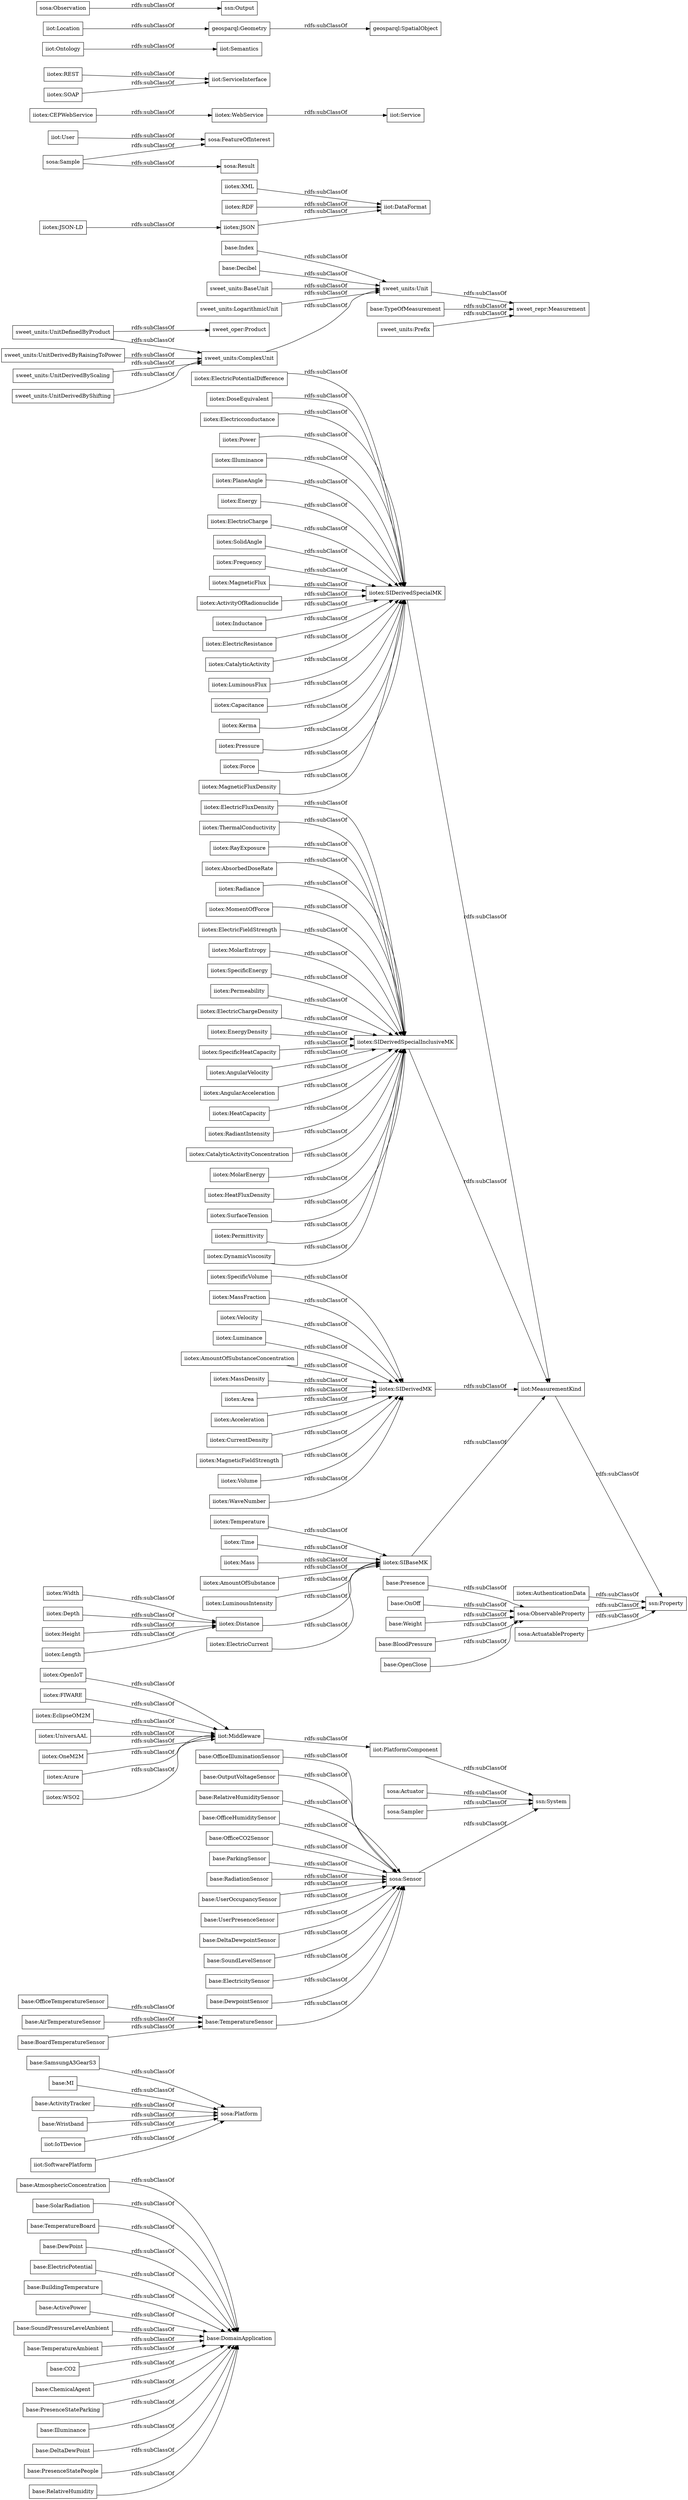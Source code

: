 digraph ar2dtool_diagram { 
rankdir=LR;
size="1000"
node [shape = rectangle, color="black"]; "base:AtmosphericConcentration" "base:SamsungA3GearS3" "base:TemperatureSensor" "base:OfficeIlluminationSensor" "base:SolarRadiation" "base:OutputVoltageSensor" "base:MI" "base:TemperatureBoard" "base:Presence" "base:OfficeTemperatureSensor" "base:DewPoint" "base:RelativeHumiditySensor" "base:OfficeHumiditySensor" "base:ElectricPotential" "base:OnOff" "base:OfficeCO2Sensor" "base:AirTemperatureSensor" "base:BuildingTemperature" "base:ActivePower" "base:ParkingSensor" "base:RadiationSensor" "base:SoundPressureLevelAmbient" "base:Weight" "base:TemperatureAmbient" "base:CO2" "base:ActivityTracker" "base:ChemicalAgent" "base:BoardTemperatureSensor" "base:UserOccupancySensor" "base:UserPresenceSensor" "base:BloodPressure" "base:DeltaDewpointSensor" "base:SoundLevelSensor" "base:DomainApplication" "base:OpenClose" "base:PresenceStateParking" "base:Index" "base:Illuminance" "base:Wristband" "base:DeltaDewPoint" "base:Decibel" "base:PresenceStatePeople" "base:TypeOfMeasurement" "base:RelativeHumidity" "base:ElectricitySensor" "base:DewpointSensor" "iiotex:XML" "iiotex:HeatFluxDensity" "iiotex:SIDerivedSpecialInclusiveMK" "iiotex:SurfaceTension" "iiot:Middleware" "iiotex:ElectricPotentialDifference" "iiotex:DoseEquivalent" "iiotex:Permittivity" "iiot:DataFormat" "iiotex:Area" "iiotex:Electricconductance" "sweet_units:Unit" "iiotex:DynamicViscosity" "iiotex:Acceleration" "iiotex:CurrentDensity" "iiotex:Power" "iiotex:AuthenticationData" "sweet_units:UnitDerivedByRaisingToPower" "iiotex:ElectricFluxDensity" "iiotex:MagneticFieldStrength" "sweet_oper:Product" "iiotex:ThermalConductivity" "iiotex:RayExposure" "iiotex:AbsorbedDoseRate" "iiotex:SIDerivedMK" "iiotex:Radiance" "sweet_units:BaseUnit" "iiotex:MomentOfForce" "iiotex:ElectricFieldStrength" "iiotex:Volume" "iiotex:MolarEntropy" "iiotex:Temperature" "iiotex:Illuminance" "iiotex:Width" "iiotex:SpecificEnergy" "iiotex:PlaneAngle" "iiotex:Energy" "sweet_repr:Measurement" "iiot:MeasurementKind" "iiotex:Permeability" "sweet_units:LogarithmicUnit" "iiotex:ElectricChargeDensity" "iiotex:RDF" "iiotex:EnergyDensity" "sweet_units:UnitDefinedByProduct" "iiotex:ElectricCharge" "iiotex:WaveNumber" "iiotex:SolidAngle" "iiotex:Frequency" "iiotex:JSON-LD" "iiotex:SpecificVolume" "iiot:User" "iiotex:Time" "iiot:IoTDevice" "iiotex:JSON" "iiotex:OpenIoT" "sweet_units:UnitDerivedByShifting" "sweet_units:UnitDerivedByScaling" "iiotex:MagneticFlux" "iiotex:MassFraction" "iiotex:ActivityOfRadionuclide" "iiotex:Mass" "iiotex:AmountOfSubstance" "iiotex:LuminousIntensity" "iiotex:Velocity" "sweet_units:ComplexUnit" "iiotex:CEPWebService" "iiotex:Inductance" "iiotex:REST" "iiot:Service" "iiotex:ElectricResistance" "iiotex:FIWARE" "iiot:ServiceInterface" "iiotex:SpecificHeatCapacity" "iiotex:EclipseOM2M" "iiotex:CatalyticActivity" "iiotex:Distance" "iiotex:AngularVelocity" "iiotex:UniversAAL" "iiotex:AngularAcceleration" "iiotex:Depth" "iiotex:Height" "iiotex:Length" "iiotex:LuminousFlux" "sweet_units:Prefix" "iiotex:HeatCapacity" "iiotex:OneM2M" "iiotex:Luminance" "iiotex:RadiantIntensity" "iiotex:AmountOfSubstanceConcentration" "iiotex:CatalyticActivityConcentration" "iiotex:MassDensity" "iiotex:Capacitance" "iiotex:Azure" "iiotex:SOAP" "iiotex:ElectricCurrent" "iiotex:WebService" "iiotex:SIBaseMK" "iiotex:Kerma" "iiotex:Pressure" "iiotex:MolarEnergy" "iiotex:Force" "iiotex:MagneticFluxDensity" "iiotex:WSO2" "ssn:Property" "iiotex:SIDerivedSpecialMK" "iiot:PlatformComponent" "iiot:Ontology" "iiot:Semantics" "geosparql:SpatialObject" "geosparql:Geometry" "iiot:Location" "iiot:SoftwarePlatform" "ssn:Output" "sosa:Observation" "ssn:System" "sosa:ObservableProperty" "sosa:FeatureOfInterest" "sosa:Platform" "sosa:ActuatableProperty" "sosa:Actuator" "sosa:Sample" "sosa:Sensor" "sosa:Result" "sosa:Sampler" ; /*classes style*/
	"iiot:IoTDevice" -> "sosa:Platform" [ label = "rdfs:subClassOf" ];
	"iiotex:LuminousIntensity" -> "iiotex:SIBaseMK" [ label = "rdfs:subClassOf" ];
	"iiotex:HeatFluxDensity" -> "iiotex:SIDerivedSpecialInclusiveMK" [ label = "rdfs:subClassOf" ];
	"base:OpenClose" -> "sosa:ObservableProperty" [ label = "rdfs:subClassOf" ];
	"iiotex:MassDensity" -> "iiotex:SIDerivedMK" [ label = "rdfs:subClassOf" ];
	"iiotex:Width" -> "iiotex:Distance" [ label = "rdfs:subClassOf" ];
	"base:DewPoint" -> "base:DomainApplication" [ label = "rdfs:subClassOf" ];
	"sosa:Sample" -> "sosa:Result" [ label = "rdfs:subClassOf" ];
	"sosa:Sample" -> "sosa:FeatureOfInterest" [ label = "rdfs:subClassOf" ];
	"iiotex:MomentOfForce" -> "iiotex:SIDerivedSpecialInclusiveMK" [ label = "rdfs:subClassOf" ];
	"iiotex:Temperature" -> "iiotex:SIBaseMK" [ label = "rdfs:subClassOf" ];
	"base:OfficeIlluminationSensor" -> "sosa:Sensor" [ label = "rdfs:subClassOf" ];
	"iiotex:AbsorbedDoseRate" -> "iiotex:SIDerivedSpecialInclusiveMK" [ label = "rdfs:subClassOf" ];
	"iiotex:SolidAngle" -> "iiotex:SIDerivedSpecialMK" [ label = "rdfs:subClassOf" ];
	"base:Weight" -> "sosa:ObservableProperty" [ label = "rdfs:subClassOf" ];
	"base:AirTemperatureSensor" -> "base:TemperatureSensor" [ label = "rdfs:subClassOf" ];
	"iiotex:Electricconductance" -> "iiotex:SIDerivedSpecialMK" [ label = "rdfs:subClassOf" ];
	"iiotex:Azure" -> "iiot:Middleware" [ label = "rdfs:subClassOf" ];
	"sweet_units:BaseUnit" -> "sweet_units:Unit" [ label = "rdfs:subClassOf" ];
	"base:DeltaDewPoint" -> "base:DomainApplication" [ label = "rdfs:subClassOf" ];
	"base:BloodPressure" -> "sosa:ObservableProperty" [ label = "rdfs:subClassOf" ];
	"iiotex:JSON" -> "iiot:DataFormat" [ label = "rdfs:subClassOf" ];
	"iiotex:CurrentDensity" -> "iiotex:SIDerivedMK" [ label = "rdfs:subClassOf" ];
	"iiot:MeasurementKind" -> "ssn:Property" [ label = "rdfs:subClassOf" ];
	"iiotex:PlaneAngle" -> "iiotex:SIDerivedSpecialMK" [ label = "rdfs:subClassOf" ];
	"iiotex:EclipseOM2M" -> "iiot:Middleware" [ label = "rdfs:subClassOf" ];
	"base:ParkingSensor" -> "sosa:Sensor" [ label = "rdfs:subClassOf" ];
	"base:Decibel" -> "sweet_units:Unit" [ label = "rdfs:subClassOf" ];
	"base:ChemicalAgent" -> "base:DomainApplication" [ label = "rdfs:subClassOf" ];
	"iiotex:MassFraction" -> "iiotex:SIDerivedMK" [ label = "rdfs:subClassOf" ];
	"sweet_units:LogarithmicUnit" -> "sweet_units:Unit" [ label = "rdfs:subClassOf" ];
	"base:UserOccupancySensor" -> "sosa:Sensor" [ label = "rdfs:subClassOf" ];
	"iiotex:UniversAAL" -> "iiot:Middleware" [ label = "rdfs:subClassOf" ];
	"iiotex:CatalyticActivityConcentration" -> "iiotex:SIDerivedSpecialInclusiveMK" [ label = "rdfs:subClassOf" ];
	"base:DewpointSensor" -> "sosa:Sensor" [ label = "rdfs:subClassOf" ];
	"sosa:Actuator" -> "ssn:System" [ label = "rdfs:subClassOf" ];
	"sweet_units:Unit" -> "sweet_repr:Measurement" [ label = "rdfs:subClassOf" ];
	"sosa:ActuatableProperty" -> "ssn:Property" [ label = "rdfs:subClassOf" ];
	"sweet_units:UnitDerivedByRaisingToPower" -> "sweet_units:ComplexUnit" [ label = "rdfs:subClassOf" ];
	"iiotex:WebService" -> "iiot:Service" [ label = "rdfs:subClassOf" ];
	"iiot:User" -> "sosa:FeatureOfInterest" [ label = "rdfs:subClassOf" ];
	"base:PresenceStatePeople" -> "base:DomainApplication" [ label = "rdfs:subClassOf" ];
	"base:OutputVoltageSensor" -> "sosa:Sensor" [ label = "rdfs:subClassOf" ];
	"sosa:Sensor" -> "ssn:System" [ label = "rdfs:subClassOf" ];
	"base:Illuminance" -> "base:DomainApplication" [ label = "rdfs:subClassOf" ];
	"base:PresenceStateParking" -> "base:DomainApplication" [ label = "rdfs:subClassOf" ];
	"iiotex:DynamicViscosity" -> "iiotex:SIDerivedSpecialInclusiveMK" [ label = "rdfs:subClassOf" ];
	"iiot:SoftwarePlatform" -> "sosa:Platform" [ label = "rdfs:subClassOf" ];
	"iiotex:SIDerivedSpecialMK" -> "iiot:MeasurementKind" [ label = "rdfs:subClassOf" ];
	"iiotex:SpecificEnergy" -> "iiotex:SIDerivedSpecialInclusiveMK" [ label = "rdfs:subClassOf" ];
	"base:OnOff" -> "sosa:ObservableProperty" [ label = "rdfs:subClassOf" ];
	"base:SamsungA3GearS3" -> "sosa:Platform" [ label = "rdfs:subClassOf" ];
	"iiotex:SIDerivedSpecialInclusiveMK" -> "iiot:MeasurementKind" [ label = "rdfs:subClassOf" ];
	"iiotex:AmountOfSubstanceConcentration" -> "iiotex:SIDerivedMK" [ label = "rdfs:subClassOf" ];
	"iiotex:XML" -> "iiot:DataFormat" [ label = "rdfs:subClassOf" ];
	"iiotex:ActivityOfRadionuclide" -> "iiotex:SIDerivedSpecialMK" [ label = "rdfs:subClassOf" ];
	"base:OfficeTemperatureSensor" -> "base:TemperatureSensor" [ label = "rdfs:subClassOf" ];
	"sweet_units:UnitDerivedByScaling" -> "sweet_units:ComplexUnit" [ label = "rdfs:subClassOf" ];
	"iiotex:FIWARE" -> "iiot:Middleware" [ label = "rdfs:subClassOf" ];
	"iiotex:ElectricChargeDensity" -> "iiotex:SIDerivedSpecialInclusiveMK" [ label = "rdfs:subClassOf" ];
	"iiotex:Power" -> "iiotex:SIDerivedSpecialMK" [ label = "rdfs:subClassOf" ];
	"base:ActivityTracker" -> "sosa:Platform" [ label = "rdfs:subClassOf" ];
	"base:RelativeHumidity" -> "base:DomainApplication" [ label = "rdfs:subClassOf" ];
	"iiotex:RayExposure" -> "iiotex:SIDerivedSpecialInclusiveMK" [ label = "rdfs:subClassOf" ];
	"base:TypeOfMeasurement" -> "sweet_repr:Measurement" [ label = "rdfs:subClassOf" ];
	"iiotex:SOAP" -> "iiot:ServiceInterface" [ label = "rdfs:subClassOf" ];
	"iiot:Location" -> "geosparql:Geometry" [ label = "rdfs:subClassOf" ];
	"iiotex:AuthenticationData" -> "ssn:Property" [ label = "rdfs:subClassOf" ];
	"iiotex:WSO2" -> "iiot:Middleware" [ label = "rdfs:subClassOf" ];
	"iiotex:SIDerivedMK" -> "iiot:MeasurementKind" [ label = "rdfs:subClassOf" ];
	"iiot:PlatformComponent" -> "ssn:System" [ label = "rdfs:subClassOf" ];
	"iiotex:Length" -> "iiotex:Distance" [ label = "rdfs:subClassOf" ];
	"iiotex:Capacitance" -> "iiotex:SIDerivedSpecialMK" [ label = "rdfs:subClassOf" ];
	"sosa:ObservableProperty" -> "ssn:Property" [ label = "rdfs:subClassOf" ];
	"iiotex:Kerma" -> "iiotex:SIDerivedSpecialMK" [ label = "rdfs:subClassOf" ];
	"sosa:Sampler" -> "ssn:System" [ label = "rdfs:subClassOf" ];
	"iiotex:AmountOfSubstance" -> "iiotex:SIBaseMK" [ label = "rdfs:subClassOf" ];
	"iiotex:Permeability" -> "iiotex:SIDerivedSpecialInclusiveMK" [ label = "rdfs:subClassOf" ];
	"base:OfficeHumiditySensor" -> "sosa:Sensor" [ label = "rdfs:subClassOf" ];
	"base:ElectricitySensor" -> "sosa:Sensor" [ label = "rdfs:subClassOf" ];
	"iiotex:ElectricResistance" -> "iiotex:SIDerivedSpecialMK" [ label = "rdfs:subClassOf" ];
	"base:UserPresenceSensor" -> "sosa:Sensor" [ label = "rdfs:subClassOf" ];
	"base:BoardTemperatureSensor" -> "base:TemperatureSensor" [ label = "rdfs:subClassOf" ];
	"base:ElectricPotential" -> "base:DomainApplication" [ label = "rdfs:subClassOf" ];
	"iiotex:MolarEnergy" -> "iiotex:SIDerivedSpecialInclusiveMK" [ label = "rdfs:subClassOf" ];
	"sweet_units:ComplexUnit" -> "sweet_units:Unit" [ label = "rdfs:subClassOf" ];
	"iiotex:MagneticFlux" -> "iiotex:SIDerivedSpecialMK" [ label = "rdfs:subClassOf" ];
	"iiotex:JSON-LD" -> "iiotex:JSON" [ label = "rdfs:subClassOf" ];
	"iiotex:Velocity" -> "iiotex:SIDerivedMK" [ label = "rdfs:subClassOf" ];
	"iiotex:SurfaceTension" -> "iiotex:SIDerivedSpecialInclusiveMK" [ label = "rdfs:subClassOf" ];
	"base:TemperatureBoard" -> "base:DomainApplication" [ label = "rdfs:subClassOf" ];
	"sweet_units:Prefix" -> "sweet_repr:Measurement" [ label = "rdfs:subClassOf" ];
	"iiotex:Mass" -> "iiotex:SIBaseMK" [ label = "rdfs:subClassOf" ];
	"iiotex:ThermalConductivity" -> "iiotex:SIDerivedSpecialInclusiveMK" [ label = "rdfs:subClassOf" ];
	"sweet_units:UnitDerivedByShifting" -> "sweet_units:ComplexUnit" [ label = "rdfs:subClassOf" ];
	"iiotex:CatalyticActivity" -> "iiotex:SIDerivedSpecialMK" [ label = "rdfs:subClassOf" ];
	"iiotex:RadiantIntensity" -> "iiotex:SIDerivedSpecialInclusiveMK" [ label = "rdfs:subClassOf" ];
	"iiotex:Time" -> "iiotex:SIBaseMK" [ label = "rdfs:subClassOf" ];
	"base:SoundPressureLevelAmbient" -> "base:DomainApplication" [ label = "rdfs:subClassOf" ];
	"base:DeltaDewpointSensor" -> "sosa:Sensor" [ label = "rdfs:subClassOf" ];
	"iiotex:ElectricCharge" -> "iiotex:SIDerivedSpecialMK" [ label = "rdfs:subClassOf" ];
	"iiotex:Height" -> "iiotex:Distance" [ label = "rdfs:subClassOf" ];
	"iiotex:MagneticFieldStrength" -> "iiotex:SIDerivedMK" [ label = "rdfs:subClassOf" ];
	"iiotex:Acceleration" -> "iiotex:SIDerivedMK" [ label = "rdfs:subClassOf" ];
	"iiotex:REST" -> "iiot:ServiceInterface" [ label = "rdfs:subClassOf" ];
	"iiotex:Depth" -> "iiotex:Distance" [ label = "rdfs:subClassOf" ];
	"iiotex:Force" -> "iiotex:SIDerivedSpecialMK" [ label = "rdfs:subClassOf" ];
	"sweet_units:UnitDefinedByProduct" -> "sweet_units:ComplexUnit" [ label = "rdfs:subClassOf" ];
	"sweet_units:UnitDefinedByProduct" -> "sweet_oper:Product" [ label = "rdfs:subClassOf" ];
	"iiotex:Inductance" -> "iiotex:SIDerivedSpecialMK" [ label = "rdfs:subClassOf" ];
	"iiotex:DoseEquivalent" -> "iiotex:SIDerivedSpecialMK" [ label = "rdfs:subClassOf" ];
	"iiotex:AngularVelocity" -> "iiotex:SIDerivedSpecialInclusiveMK" [ label = "rdfs:subClassOf" ];
	"iiotex:RDF" -> "iiot:DataFormat" [ label = "rdfs:subClassOf" ];
	"iiot:Ontology" -> "iiot:Semantics" [ label = "rdfs:subClassOf" ];
	"base:CO2" -> "base:DomainApplication" [ label = "rdfs:subClassOf" ];
	"iiotex:ElectricFieldStrength" -> "iiotex:SIDerivedSpecialInclusiveMK" [ label = "rdfs:subClassOf" ];
	"iiotex:OpenIoT" -> "iiot:Middleware" [ label = "rdfs:subClassOf" ];
	"iiotex:Energy" -> "iiotex:SIDerivedSpecialMK" [ label = "rdfs:subClassOf" ];
	"iiotex:ElectricPotentialDifference" -> "iiotex:SIDerivedSpecialMK" [ label = "rdfs:subClassOf" ];
	"iiotex:MagneticFluxDensity" -> "iiotex:SIDerivedSpecialMK" [ label = "rdfs:subClassOf" ];
	"base:OfficeCO2Sensor" -> "sosa:Sensor" [ label = "rdfs:subClassOf" ];
	"iiotex:ElectricFluxDensity" -> "iiotex:SIDerivedSpecialInclusiveMK" [ label = "rdfs:subClassOf" ];
	"base:BuildingTemperature" -> "base:DomainApplication" [ label = "rdfs:subClassOf" ];
	"iiotex:Luminance" -> "iiotex:SIDerivedMK" [ label = "rdfs:subClassOf" ];
	"iiotex:SIBaseMK" -> "iiot:MeasurementKind" [ label = "rdfs:subClassOf" ];
	"base:SoundLevelSensor" -> "sosa:Sensor" [ label = "rdfs:subClassOf" ];
	"base:Presence" -> "sosa:ObservableProperty" [ label = "rdfs:subClassOf" ];
	"iiotex:AngularAcceleration" -> "iiotex:SIDerivedSpecialInclusiveMK" [ label = "rdfs:subClassOf" ];
	"iiotex:Radiance" -> "iiotex:SIDerivedSpecialInclusiveMK" [ label = "rdfs:subClassOf" ];
	"iiotex:Pressure" -> "iiotex:SIDerivedSpecialMK" [ label = "rdfs:subClassOf" ];
	"iiotex:MolarEntropy" -> "iiotex:SIDerivedSpecialInclusiveMK" [ label = "rdfs:subClassOf" ];
	"iiotex:Permittivity" -> "iiotex:SIDerivedSpecialInclusiveMK" [ label = "rdfs:subClassOf" ];
	"base:TemperatureSensor" -> "sosa:Sensor" [ label = "rdfs:subClassOf" ];
	"iiotex:CEPWebService" -> "iiotex:WebService" [ label = "rdfs:subClassOf" ];
	"iiotex:WaveNumber" -> "iiotex:SIDerivedMK" [ label = "rdfs:subClassOf" ];
	"iiotex:Distance" -> "iiotex:SIBaseMK" [ label = "rdfs:subClassOf" ];
	"base:RelativeHumiditySensor" -> "sosa:Sensor" [ label = "rdfs:subClassOf" ];
	"base:Index" -> "sweet_units:Unit" [ label = "rdfs:subClassOf" ];
	"base:MI" -> "sosa:Platform" [ label = "rdfs:subClassOf" ];
	"iiotex:EnergyDensity" -> "iiotex:SIDerivedSpecialInclusiveMK" [ label = "rdfs:subClassOf" ];
	"iiot:Middleware" -> "iiot:PlatformComponent" [ label = "rdfs:subClassOf" ];
	"iiotex:Volume" -> "iiotex:SIDerivedMK" [ label = "rdfs:subClassOf" ];
	"base:SolarRadiation" -> "base:DomainApplication" [ label = "rdfs:subClassOf" ];
	"iiotex:SpecificHeatCapacity" -> "iiotex:SIDerivedSpecialInclusiveMK" [ label = "rdfs:subClassOf" ];
	"iiotex:HeatCapacity" -> "iiotex:SIDerivedSpecialInclusiveMK" [ label = "rdfs:subClassOf" ];
	"base:RadiationSensor" -> "sosa:Sensor" [ label = "rdfs:subClassOf" ];
	"base:AtmosphericConcentration" -> "base:DomainApplication" [ label = "rdfs:subClassOf" ];
	"iiotex:LuminousFlux" -> "iiotex:SIDerivedSpecialMK" [ label = "rdfs:subClassOf" ];
	"iiotex:SpecificVolume" -> "iiotex:SIDerivedMK" [ label = "rdfs:subClassOf" ];
	"base:ActivePower" -> "base:DomainApplication" [ label = "rdfs:subClassOf" ];
	"iiotex:Area" -> "iiotex:SIDerivedMK" [ label = "rdfs:subClassOf" ];
	"base:TemperatureAmbient" -> "base:DomainApplication" [ label = "rdfs:subClassOf" ];
	"iiotex:ElectricCurrent" -> "iiotex:SIBaseMK" [ label = "rdfs:subClassOf" ];
	"base:Wristband" -> "sosa:Platform" [ label = "rdfs:subClassOf" ];
	"iiotex:OneM2M" -> "iiot:Middleware" [ label = "rdfs:subClassOf" ];
	"geosparql:Geometry" -> "geosparql:SpatialObject" [ label = "rdfs:subClassOf" ];
	"sosa:Observation" -> "ssn:Output" [ label = "rdfs:subClassOf" ];
	"iiotex:Illuminance" -> "iiotex:SIDerivedSpecialMK" [ label = "rdfs:subClassOf" ];
	"iiotex:Frequency" -> "iiotex:SIDerivedSpecialMK" [ label = "rdfs:subClassOf" ];

}
